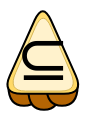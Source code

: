<mxfile version="21.1.2" type="device">
  <diagram name="Page-1" id="0uBk1NRh_QXTfahNpWGE">
    <mxGraphModel dx="1161" dy="670" grid="1" gridSize="10" guides="1" tooltips="1" connect="1" arrows="1" fold="1" page="1" pageScale="1" pageWidth="827" pageHeight="1169" math="0" shadow="0">
      <root>
        <mxCell id="0" />
        <mxCell id="1" parent="0" />
        <mxCell id="45r6KMX3CsADxtNxQLWL-3" value="" style="shape=or;whiteSpace=wrap;html=1;rotation=90;strokeColor=#000000;fillColor=#b46504;container=0;" parent="1" vertex="1">
          <mxGeometry x="246" y="291" width="10" height="15.63" as="geometry" />
        </mxCell>
        <mxCell id="z6cH-fZA_FC3KTX_m8WS-5" value="" style="shape=or;whiteSpace=wrap;html=1;rotation=90;strokeColor=#000000;fillColor=#b46504;container=0;" parent="1" vertex="1">
          <mxGeometry x="256" y="293" width="10" height="15.63" as="geometry" />
        </mxCell>
        <mxCell id="z6cH-fZA_FC3KTX_m8WS-6" value="" style="shape=or;whiteSpace=wrap;html=1;rotation=90;strokeColor=#000000;fillColor=#b46504;container=0;" parent="1" vertex="1">
          <mxGeometry x="265" y="291" width="10" height="15.63" as="geometry" />
        </mxCell>
        <mxCell id="45r6KMX3CsADxtNxQLWL-2" value="" style="triangle;whiteSpace=wrap;html=1;rotation=-90;strokeWidth=1;strokeColor=default;fillColor=#FFF4C3;gradientColor=#FFD966;gradientDirection=radial;rounded=1;shadow=0;container=0;" parent="1" vertex="1">
          <mxGeometry x="237.45" y="254.36" width="45.9" height="41.19" as="geometry" />
        </mxCell>
        <mxCell id="PUXAt-mW4NGOIgoKi2m9-2" value="" style="triangle;whiteSpace=wrap;html=1;rotation=-90;strokeWidth=0.5;strokeColor=#d6b656;fillColor=#fff2cc;gradientDirection=radial;rounded=1;shadow=0;container=0;" parent="1" vertex="1">
          <mxGeometry x="239.85" y="258" width="41.01" height="35.55" as="geometry" />
        </mxCell>
        <mxCell id="z6cH-fZA_FC3KTX_m8WS-8" value="&lt;h2 style=&quot;line-height: 0%;&quot;&gt;&lt;font style=&quot;font-weight: normal; font-size: 32px;&quot; data-font-src=&quot;https://fonts.googleapis.com/css?family=Dongle&quot; face=&quot;Dongle&quot;&gt;⊆&lt;/font&gt;&lt;br&gt;&lt;/h2&gt;" style="text;html=1;align=center;verticalAlign=middle;resizable=1;points=[];autosize=1;strokeColor=none;fillColor=none;container=0;rounded=1;movable=1;rotatable=1;deletable=1;editable=1;locked=0;connectable=1;" parent="1" vertex="1">
          <mxGeometry x="240.36" y="256.63" width="40" height="50" as="geometry" />
        </mxCell>
      </root>
    </mxGraphModel>
  </diagram>
</mxfile>
